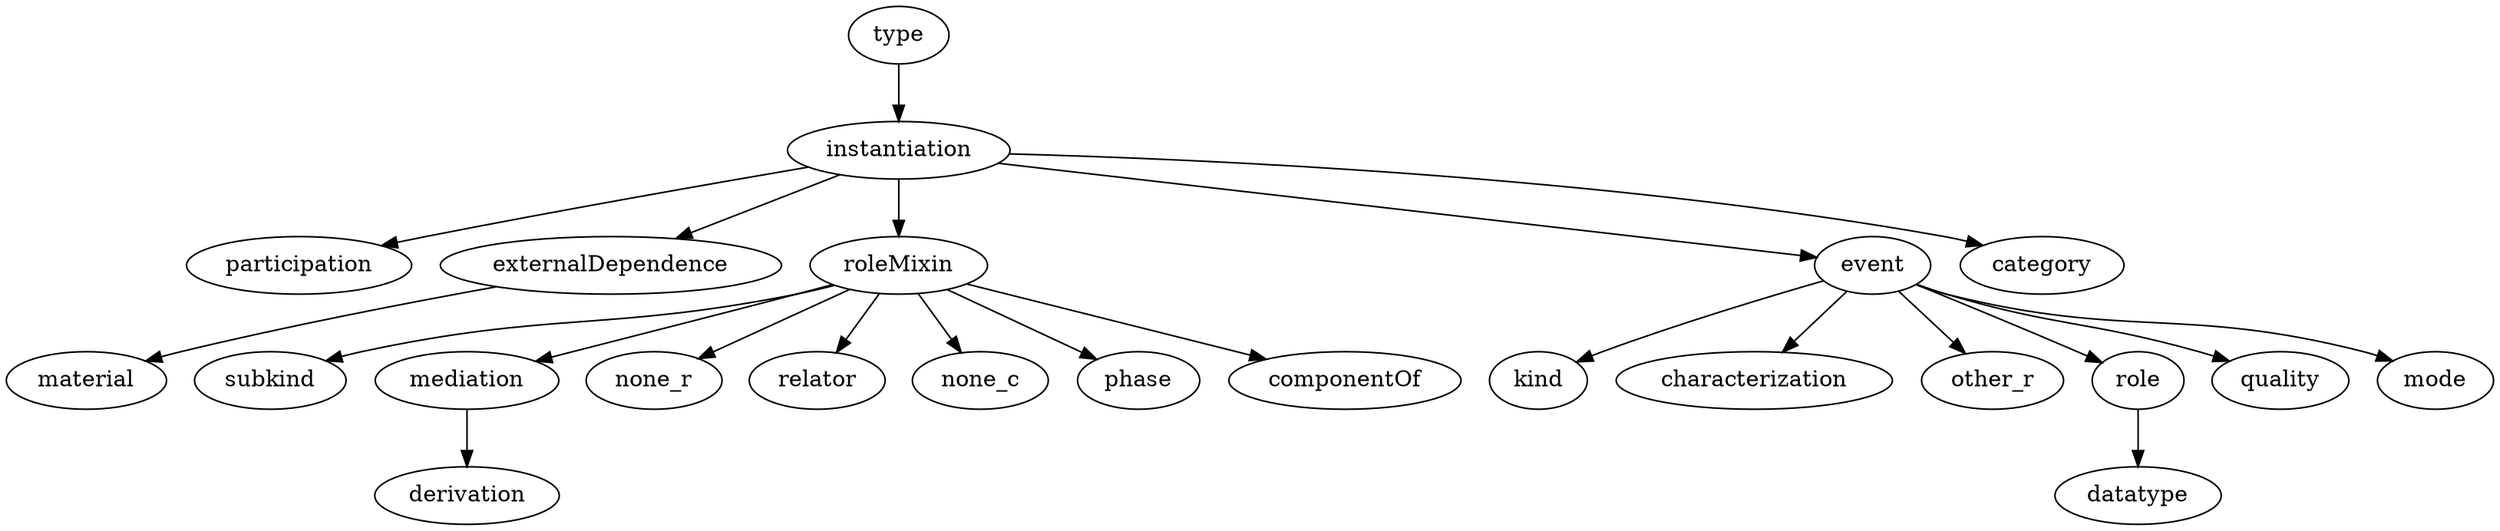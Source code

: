 strict digraph  {
type;
instantiation;
participation;
externalDependence;
roleMixin;
event;
category;
kind;
characterization;
other_r;
role;
quality;
mode;
material;
subkind;
mediation;
none_r;
relator;
none_c;
phase;
componentOf;
derivation;
datatype;
type -> instantiation;
instantiation -> participation;
instantiation -> externalDependence;
instantiation -> roleMixin;
instantiation -> event;
instantiation -> category;
externalDependence -> material;
roleMixin -> subkind;
roleMixin -> mediation;
roleMixin -> none_r;
roleMixin -> relator;
roleMixin -> none_c;
roleMixin -> phase;
roleMixin -> componentOf;
event -> kind;
event -> characterization;
event -> other_r;
event -> role;
event -> quality;
event -> mode;
role -> datatype;
mediation -> derivation;
}
